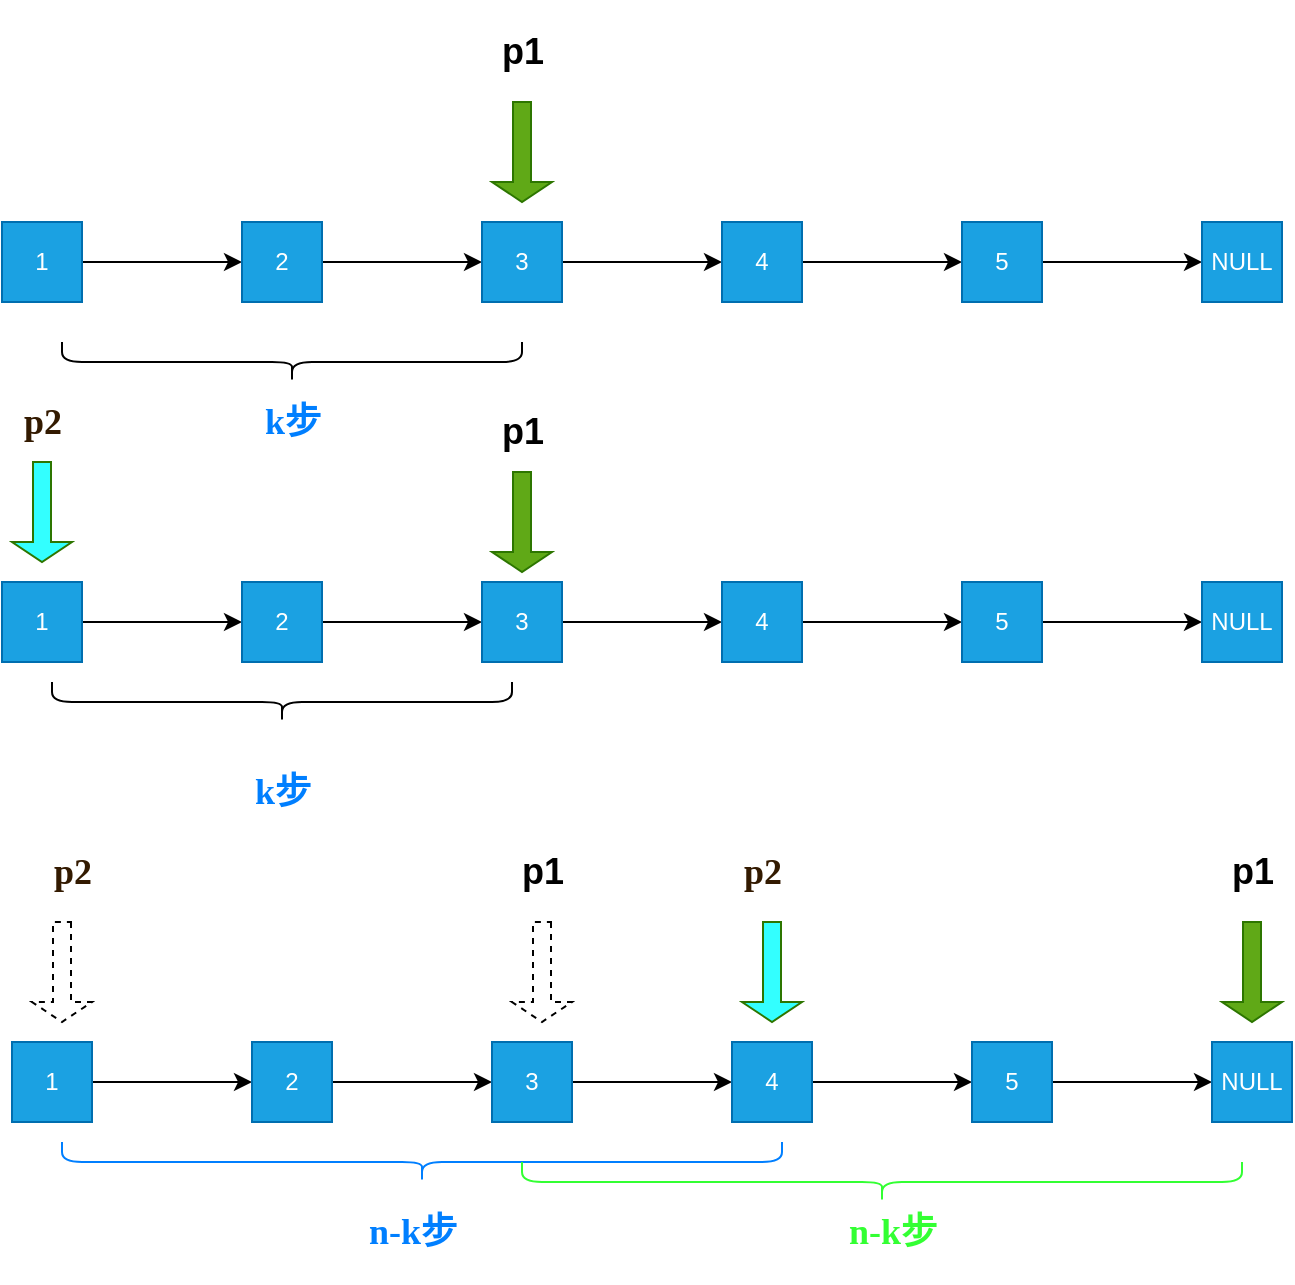 <mxfile version="15.7.3" type="github">
  <diagram id="Jmmk1k2YUgxQvY8tU-ZC" name="Page-1">
    <mxGraphModel dx="946" dy="1726" grid="1" gridSize="10" guides="1" tooltips="1" connect="1" arrows="1" fold="1" page="1" pageScale="1" pageWidth="827" pageHeight="1169" math="0" shadow="0">
      <root>
        <mxCell id="0" />
        <mxCell id="1" parent="0" />
        <mxCell id="Fcmm4_oHTly-XwnHd6Lo-9" value="" style="edgeStyle=orthogonalEdgeStyle;rounded=0;orthogonalLoop=1;jettySize=auto;html=1;" edge="1" parent="1" source="Fcmm4_oHTly-XwnHd6Lo-5" target="Fcmm4_oHTly-XwnHd6Lo-8">
          <mxGeometry relative="1" as="geometry" />
        </mxCell>
        <mxCell id="Fcmm4_oHTly-XwnHd6Lo-5" value="1" style="whiteSpace=wrap;html=1;aspect=fixed;fillColor=#1ba1e2;fontColor=#ffffff;strokeColor=#006EAF;" vertex="1" parent="1">
          <mxGeometry x="50" y="80" width="40" height="40" as="geometry" />
        </mxCell>
        <mxCell id="Fcmm4_oHTly-XwnHd6Lo-11" value="" style="edgeStyle=orthogonalEdgeStyle;rounded=0;orthogonalLoop=1;jettySize=auto;html=1;" edge="1" parent="1" source="Fcmm4_oHTly-XwnHd6Lo-8" target="Fcmm4_oHTly-XwnHd6Lo-10">
          <mxGeometry relative="1" as="geometry" />
        </mxCell>
        <mxCell id="Fcmm4_oHTly-XwnHd6Lo-8" value="2" style="whiteSpace=wrap;html=1;aspect=fixed;fillColor=#1ba1e2;fontColor=#ffffff;strokeColor=#006EAF;" vertex="1" parent="1">
          <mxGeometry x="170" y="80" width="40" height="40" as="geometry" />
        </mxCell>
        <mxCell id="Fcmm4_oHTly-XwnHd6Lo-13" value="" style="edgeStyle=orthogonalEdgeStyle;rounded=0;orthogonalLoop=1;jettySize=auto;html=1;" edge="1" parent="1" source="Fcmm4_oHTly-XwnHd6Lo-10" target="Fcmm4_oHTly-XwnHd6Lo-12">
          <mxGeometry relative="1" as="geometry" />
        </mxCell>
        <mxCell id="Fcmm4_oHTly-XwnHd6Lo-10" value="3" style="whiteSpace=wrap;html=1;aspect=fixed;fillColor=#1ba1e2;fontColor=#ffffff;strokeColor=#006EAF;" vertex="1" parent="1">
          <mxGeometry x="290" y="80" width="40" height="40" as="geometry" />
        </mxCell>
        <mxCell id="Fcmm4_oHTly-XwnHd6Lo-15" value="" style="edgeStyle=orthogonalEdgeStyle;rounded=0;orthogonalLoop=1;jettySize=auto;html=1;" edge="1" parent="1" source="Fcmm4_oHTly-XwnHd6Lo-12" target="Fcmm4_oHTly-XwnHd6Lo-14">
          <mxGeometry relative="1" as="geometry" />
        </mxCell>
        <mxCell id="Fcmm4_oHTly-XwnHd6Lo-12" value="4" style="whiteSpace=wrap;html=1;aspect=fixed;fillColor=#1ba1e2;fontColor=#ffffff;strokeColor=#006EAF;" vertex="1" parent="1">
          <mxGeometry x="410" y="80" width="40" height="40" as="geometry" />
        </mxCell>
        <mxCell id="Fcmm4_oHTly-XwnHd6Lo-17" value="" style="edgeStyle=orthogonalEdgeStyle;rounded=0;orthogonalLoop=1;jettySize=auto;html=1;" edge="1" parent="1" source="Fcmm4_oHTly-XwnHd6Lo-14" target="Fcmm4_oHTly-XwnHd6Lo-16">
          <mxGeometry relative="1" as="geometry" />
        </mxCell>
        <mxCell id="Fcmm4_oHTly-XwnHd6Lo-14" value="5" style="whiteSpace=wrap;html=1;aspect=fixed;fillColor=#1ba1e2;fontColor=#ffffff;strokeColor=#006EAF;" vertex="1" parent="1">
          <mxGeometry x="530" y="80" width="40" height="40" as="geometry" />
        </mxCell>
        <mxCell id="Fcmm4_oHTly-XwnHd6Lo-16" value="NULL" style="whiteSpace=wrap;html=1;aspect=fixed;fillColor=#1ba1e2;fontColor=#ffffff;strokeColor=#006EAF;" vertex="1" parent="1">
          <mxGeometry x="650" y="80" width="40" height="40" as="geometry" />
        </mxCell>
        <mxCell id="Fcmm4_oHTly-XwnHd6Lo-19" value="" style="shape=singleArrow;direction=south;whiteSpace=wrap;html=1;fillColor=#60a917;fontColor=#ffffff;strokeColor=#2D7600;" vertex="1" parent="1">
          <mxGeometry x="295" y="20" width="30" height="50" as="geometry" />
        </mxCell>
        <mxCell id="Fcmm4_oHTly-XwnHd6Lo-20" value="" style="shape=curlyBracket;whiteSpace=wrap;html=1;rounded=1;flipH=1;direction=north;rotation=0;size=0.5;" vertex="1" parent="1">
          <mxGeometry x="80" y="140" width="230" height="20" as="geometry" />
        </mxCell>
        <mxCell id="Fcmm4_oHTly-XwnHd6Lo-22" value="&lt;h2&gt;&lt;font face=&quot;Verdana&quot; color=&quot;#007fff&quot;&gt;k步&lt;/font&gt;&lt;/h2&gt;" style="text;html=1;align=center;verticalAlign=middle;resizable=0;points=[];autosize=1;strokeColor=none;fillColor=none;" vertex="1" parent="1">
          <mxGeometry x="170" y="155" width="50" height="50" as="geometry" />
        </mxCell>
        <mxCell id="Fcmm4_oHTly-XwnHd6Lo-23" value="&lt;h2&gt;p1&lt;/h2&gt;" style="text;html=1;align=center;verticalAlign=middle;resizable=0;points=[];autosize=1;strokeColor=none;fillColor=none;" vertex="1" parent="1">
          <mxGeometry x="290" y="-30" width="40" height="50" as="geometry" />
        </mxCell>
        <mxCell id="Fcmm4_oHTly-XwnHd6Lo-24" value="" style="edgeStyle=orthogonalEdgeStyle;rounded=0;orthogonalLoop=1;jettySize=auto;html=1;" edge="1" parent="1" source="Fcmm4_oHTly-XwnHd6Lo-25" target="Fcmm4_oHTly-XwnHd6Lo-27">
          <mxGeometry relative="1" as="geometry" />
        </mxCell>
        <mxCell id="Fcmm4_oHTly-XwnHd6Lo-25" value="1" style="whiteSpace=wrap;html=1;aspect=fixed;fillColor=#1ba1e2;fontColor=#ffffff;strokeColor=#006EAF;" vertex="1" parent="1">
          <mxGeometry x="50" y="260" width="40" height="40" as="geometry" />
        </mxCell>
        <mxCell id="Fcmm4_oHTly-XwnHd6Lo-26" value="" style="edgeStyle=orthogonalEdgeStyle;rounded=0;orthogonalLoop=1;jettySize=auto;html=1;" edge="1" parent="1" source="Fcmm4_oHTly-XwnHd6Lo-27" target="Fcmm4_oHTly-XwnHd6Lo-29">
          <mxGeometry relative="1" as="geometry" />
        </mxCell>
        <mxCell id="Fcmm4_oHTly-XwnHd6Lo-27" value="2" style="whiteSpace=wrap;html=1;aspect=fixed;fillColor=#1ba1e2;fontColor=#ffffff;strokeColor=#006EAF;" vertex="1" parent="1">
          <mxGeometry x="170" y="260" width="40" height="40" as="geometry" />
        </mxCell>
        <mxCell id="Fcmm4_oHTly-XwnHd6Lo-28" value="" style="edgeStyle=orthogonalEdgeStyle;rounded=0;orthogonalLoop=1;jettySize=auto;html=1;" edge="1" parent="1" source="Fcmm4_oHTly-XwnHd6Lo-29" target="Fcmm4_oHTly-XwnHd6Lo-31">
          <mxGeometry relative="1" as="geometry" />
        </mxCell>
        <mxCell id="Fcmm4_oHTly-XwnHd6Lo-29" value="3" style="whiteSpace=wrap;html=1;aspect=fixed;fillColor=#1ba1e2;fontColor=#ffffff;strokeColor=#006EAF;" vertex="1" parent="1">
          <mxGeometry x="290" y="260" width="40" height="40" as="geometry" />
        </mxCell>
        <mxCell id="Fcmm4_oHTly-XwnHd6Lo-30" value="" style="edgeStyle=orthogonalEdgeStyle;rounded=0;orthogonalLoop=1;jettySize=auto;html=1;" edge="1" parent="1" source="Fcmm4_oHTly-XwnHd6Lo-31" target="Fcmm4_oHTly-XwnHd6Lo-33">
          <mxGeometry relative="1" as="geometry" />
        </mxCell>
        <mxCell id="Fcmm4_oHTly-XwnHd6Lo-31" value="4" style="whiteSpace=wrap;html=1;aspect=fixed;fillColor=#1ba1e2;fontColor=#ffffff;strokeColor=#006EAF;" vertex="1" parent="1">
          <mxGeometry x="410" y="260" width="40" height="40" as="geometry" />
        </mxCell>
        <mxCell id="Fcmm4_oHTly-XwnHd6Lo-32" value="" style="edgeStyle=orthogonalEdgeStyle;rounded=0;orthogonalLoop=1;jettySize=auto;html=1;" edge="1" parent="1" source="Fcmm4_oHTly-XwnHd6Lo-33" target="Fcmm4_oHTly-XwnHd6Lo-34">
          <mxGeometry relative="1" as="geometry" />
        </mxCell>
        <mxCell id="Fcmm4_oHTly-XwnHd6Lo-33" value="5" style="whiteSpace=wrap;html=1;aspect=fixed;fillColor=#1ba1e2;fontColor=#ffffff;strokeColor=#006EAF;" vertex="1" parent="1">
          <mxGeometry x="530" y="260" width="40" height="40" as="geometry" />
        </mxCell>
        <mxCell id="Fcmm4_oHTly-XwnHd6Lo-34" value="NULL" style="whiteSpace=wrap;html=1;aspect=fixed;fillColor=#1ba1e2;fontColor=#ffffff;strokeColor=#006EAF;" vertex="1" parent="1">
          <mxGeometry x="650" y="260" width="40" height="40" as="geometry" />
        </mxCell>
        <mxCell id="Fcmm4_oHTly-XwnHd6Lo-35" value="" style="shape=curlyBracket;whiteSpace=wrap;html=1;rounded=1;flipH=1;direction=north;rotation=0;size=0.5;" vertex="1" parent="1">
          <mxGeometry x="75" y="310" width="230" height="20" as="geometry" />
        </mxCell>
        <mxCell id="Fcmm4_oHTly-XwnHd6Lo-36" value="&lt;h2&gt;&lt;font face=&quot;Verdana&quot; color=&quot;#007fff&quot;&gt;k步&lt;/font&gt;&lt;/h2&gt;" style="text;html=1;align=center;verticalAlign=middle;resizable=0;points=[];autosize=1;strokeColor=none;fillColor=none;" vertex="1" parent="1">
          <mxGeometry x="165" y="340" width="50" height="50" as="geometry" />
        </mxCell>
        <mxCell id="Fcmm4_oHTly-XwnHd6Lo-37" value="" style="shape=singleArrow;direction=south;whiteSpace=wrap;html=1;fillColor=#60a917;fontColor=#ffffff;strokeColor=#2D7600;" vertex="1" parent="1">
          <mxGeometry x="295" y="205" width="30" height="50" as="geometry" />
        </mxCell>
        <mxCell id="Fcmm4_oHTly-XwnHd6Lo-38" value="&lt;h2&gt;p1&lt;/h2&gt;" style="text;html=1;align=center;verticalAlign=middle;resizable=0;points=[];autosize=1;strokeColor=none;fillColor=none;" vertex="1" parent="1">
          <mxGeometry x="290" y="160" width="40" height="50" as="geometry" />
        </mxCell>
        <mxCell id="Fcmm4_oHTly-XwnHd6Lo-39" value="" style="shape=singleArrow;direction=south;whiteSpace=wrap;html=1;fillColor=#33FFFF;fontColor=#FFFF00;strokeColor=#2D7600;" vertex="1" parent="1">
          <mxGeometry x="55" y="200" width="30" height="50" as="geometry" />
        </mxCell>
        <mxCell id="Fcmm4_oHTly-XwnHd6Lo-40" value="&lt;h2&gt;&lt;font color=&quot;#331a00&quot;&gt;p2&lt;/font&gt;&lt;/h2&gt;" style="text;html=1;align=center;verticalAlign=middle;resizable=0;points=[];autosize=1;strokeColor=none;fillColor=none;fontFamily=Verdana;fontColor=#FFFF00;" vertex="1" parent="1">
          <mxGeometry x="50" y="155" width="40" height="50" as="geometry" />
        </mxCell>
        <mxCell id="Fcmm4_oHTly-XwnHd6Lo-41" value="" style="edgeStyle=orthogonalEdgeStyle;rounded=0;orthogonalLoop=1;jettySize=auto;html=1;" edge="1" parent="1" source="Fcmm4_oHTly-XwnHd6Lo-42" target="Fcmm4_oHTly-XwnHd6Lo-44">
          <mxGeometry relative="1" as="geometry" />
        </mxCell>
        <mxCell id="Fcmm4_oHTly-XwnHd6Lo-42" value="1" style="whiteSpace=wrap;html=1;aspect=fixed;fillColor=#1ba1e2;fontColor=#ffffff;strokeColor=#006EAF;" vertex="1" parent="1">
          <mxGeometry x="55" y="490" width="40" height="40" as="geometry" />
        </mxCell>
        <mxCell id="Fcmm4_oHTly-XwnHd6Lo-43" value="" style="edgeStyle=orthogonalEdgeStyle;rounded=0;orthogonalLoop=1;jettySize=auto;html=1;" edge="1" parent="1" source="Fcmm4_oHTly-XwnHd6Lo-44" target="Fcmm4_oHTly-XwnHd6Lo-46">
          <mxGeometry relative="1" as="geometry" />
        </mxCell>
        <mxCell id="Fcmm4_oHTly-XwnHd6Lo-44" value="2" style="whiteSpace=wrap;html=1;aspect=fixed;fillColor=#1ba1e2;fontColor=#ffffff;strokeColor=#006EAF;" vertex="1" parent="1">
          <mxGeometry x="175" y="490" width="40" height="40" as="geometry" />
        </mxCell>
        <mxCell id="Fcmm4_oHTly-XwnHd6Lo-45" value="" style="edgeStyle=orthogonalEdgeStyle;rounded=0;orthogonalLoop=1;jettySize=auto;html=1;" edge="1" parent="1" source="Fcmm4_oHTly-XwnHd6Lo-46" target="Fcmm4_oHTly-XwnHd6Lo-48">
          <mxGeometry relative="1" as="geometry" />
        </mxCell>
        <mxCell id="Fcmm4_oHTly-XwnHd6Lo-46" value="3" style="whiteSpace=wrap;html=1;aspect=fixed;fillColor=#1ba1e2;fontColor=#ffffff;strokeColor=#006EAF;" vertex="1" parent="1">
          <mxGeometry x="295" y="490" width="40" height="40" as="geometry" />
        </mxCell>
        <mxCell id="Fcmm4_oHTly-XwnHd6Lo-47" value="" style="edgeStyle=orthogonalEdgeStyle;rounded=0;orthogonalLoop=1;jettySize=auto;html=1;" edge="1" parent="1" source="Fcmm4_oHTly-XwnHd6Lo-48" target="Fcmm4_oHTly-XwnHd6Lo-50">
          <mxGeometry relative="1" as="geometry" />
        </mxCell>
        <mxCell id="Fcmm4_oHTly-XwnHd6Lo-48" value="4" style="whiteSpace=wrap;html=1;aspect=fixed;fillColor=#1ba1e2;fontColor=#ffffff;strokeColor=#006EAF;" vertex="1" parent="1">
          <mxGeometry x="415" y="490" width="40" height="40" as="geometry" />
        </mxCell>
        <mxCell id="Fcmm4_oHTly-XwnHd6Lo-49" value="" style="edgeStyle=orthogonalEdgeStyle;rounded=0;orthogonalLoop=1;jettySize=auto;html=1;" edge="1" parent="1" source="Fcmm4_oHTly-XwnHd6Lo-50" target="Fcmm4_oHTly-XwnHd6Lo-51">
          <mxGeometry relative="1" as="geometry" />
        </mxCell>
        <mxCell id="Fcmm4_oHTly-XwnHd6Lo-50" value="5" style="whiteSpace=wrap;html=1;aspect=fixed;fillColor=#1ba1e2;fontColor=#ffffff;strokeColor=#006EAF;" vertex="1" parent="1">
          <mxGeometry x="535" y="490" width="40" height="40" as="geometry" />
        </mxCell>
        <mxCell id="Fcmm4_oHTly-XwnHd6Lo-51" value="NULL" style="whiteSpace=wrap;html=1;aspect=fixed;fillColor=#1ba1e2;fontColor=#ffffff;strokeColor=#006EAF;" vertex="1" parent="1">
          <mxGeometry x="655" y="490" width="40" height="40" as="geometry" />
        </mxCell>
        <mxCell id="Fcmm4_oHTly-XwnHd6Lo-52" value="" style="shape=curlyBracket;whiteSpace=wrap;html=1;rounded=1;flipH=1;direction=north;rotation=0;size=0.5;strokeColor=#007FFF;" vertex="1" parent="1">
          <mxGeometry x="80" y="540" width="360" height="20" as="geometry" />
        </mxCell>
        <mxCell id="Fcmm4_oHTly-XwnHd6Lo-53" value="&lt;h2&gt;&lt;font face=&quot;Verdana&quot; color=&quot;#007fff&quot;&gt;n-k步&lt;/font&gt;&lt;/h2&gt;" style="text;html=1;align=center;verticalAlign=middle;resizable=0;points=[];autosize=1;strokeColor=none;fillColor=none;" vertex="1" parent="1">
          <mxGeometry x="220" y="560" width="70" height="50" as="geometry" />
        </mxCell>
        <mxCell id="Fcmm4_oHTly-XwnHd6Lo-54" value="" style="shape=singleArrow;direction=south;whiteSpace=wrap;html=1;fillColor=#60a917;fontColor=#ffffff;strokeColor=#2D7600;" vertex="1" parent="1">
          <mxGeometry x="660" y="430" width="30" height="50" as="geometry" />
        </mxCell>
        <mxCell id="Fcmm4_oHTly-XwnHd6Lo-55" value="" style="shape=singleArrow;direction=south;whiteSpace=wrap;html=1;fillColor=#33FFFF;fontColor=#FFFF00;strokeColor=#2D7600;" vertex="1" parent="1">
          <mxGeometry x="420" y="430" width="30" height="50" as="geometry" />
        </mxCell>
        <mxCell id="Fcmm4_oHTly-XwnHd6Lo-56" value="&lt;h2&gt;&lt;font color=&quot;#331a00&quot;&gt;p2&lt;/font&gt;&lt;/h2&gt;" style="text;html=1;align=center;verticalAlign=middle;resizable=0;points=[];autosize=1;strokeColor=none;fillColor=none;fontFamily=Verdana;fontColor=#FFFF00;" vertex="1" parent="1">
          <mxGeometry x="410" y="380" width="40" height="50" as="geometry" />
        </mxCell>
        <mxCell id="Fcmm4_oHTly-XwnHd6Lo-57" value="&lt;h2&gt;p1&lt;/h2&gt;" style="text;html=1;align=center;verticalAlign=middle;resizable=0;points=[];autosize=1;strokeColor=none;fillColor=none;" vertex="1" parent="1">
          <mxGeometry x="655" y="380" width="40" height="50" as="geometry" />
        </mxCell>
        <mxCell id="Fcmm4_oHTly-XwnHd6Lo-58" value="" style="shape=singleArrow;direction=south;whiteSpace=wrap;html=1;dashed=1;" vertex="1" parent="1">
          <mxGeometry x="65" y="430" width="30" height="50" as="geometry" />
        </mxCell>
        <mxCell id="Fcmm4_oHTly-XwnHd6Lo-59" value="&lt;h2&gt;&lt;font color=&quot;#331a00&quot;&gt;p2&lt;/font&gt;&lt;/h2&gt;" style="text;html=1;align=center;verticalAlign=middle;resizable=0;points=[];autosize=1;strokeColor=none;fillColor=none;fontFamily=Verdana;fontColor=#FFFF00;" vertex="1" parent="1">
          <mxGeometry x="65" y="380" width="40" height="50" as="geometry" />
        </mxCell>
        <mxCell id="Fcmm4_oHTly-XwnHd6Lo-60" value="" style="shape=singleArrow;direction=south;whiteSpace=wrap;html=1;dashed=1;" vertex="1" parent="1">
          <mxGeometry x="305" y="430" width="30" height="50" as="geometry" />
        </mxCell>
        <mxCell id="Fcmm4_oHTly-XwnHd6Lo-61" value="&lt;h2&gt;p1&lt;/h2&gt;" style="text;html=1;align=center;verticalAlign=middle;resizable=0;points=[];autosize=1;strokeColor=none;fillColor=none;" vertex="1" parent="1">
          <mxGeometry x="300" y="380" width="40" height="50" as="geometry" />
        </mxCell>
        <mxCell id="Fcmm4_oHTly-XwnHd6Lo-62" value="" style="shape=curlyBracket;whiteSpace=wrap;html=1;rounded=1;flipH=1;direction=north;rotation=0;size=0.5;strokeColor=#33FF33;" vertex="1" parent="1">
          <mxGeometry x="310" y="550" width="360" height="20" as="geometry" />
        </mxCell>
        <mxCell id="Fcmm4_oHTly-XwnHd6Lo-63" value="&lt;h2&gt;&lt;font face=&quot;Verdana&quot; color=&quot;#33ff33&quot;&gt;n-k步&lt;/font&gt;&lt;/h2&gt;" style="text;html=1;align=center;verticalAlign=middle;resizable=0;points=[];autosize=1;strokeColor=none;fillColor=none;" vertex="1" parent="1">
          <mxGeometry x="460" y="560" width="70" height="50" as="geometry" />
        </mxCell>
      </root>
    </mxGraphModel>
  </diagram>
</mxfile>
